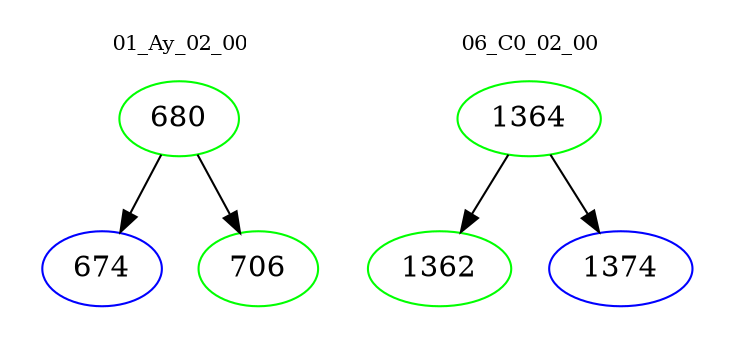 digraph{
subgraph cluster_0 {
color = white
label = "01_Ay_02_00";
fontsize=10;
T0_680 [label="680", color="green"]
T0_680 -> T0_674 [color="black"]
T0_674 [label="674", color="blue"]
T0_680 -> T0_706 [color="black"]
T0_706 [label="706", color="green"]
}
subgraph cluster_1 {
color = white
label = "06_C0_02_00";
fontsize=10;
T1_1364 [label="1364", color="green"]
T1_1364 -> T1_1362 [color="black"]
T1_1362 [label="1362", color="green"]
T1_1364 -> T1_1374 [color="black"]
T1_1374 [label="1374", color="blue"]
}
}

